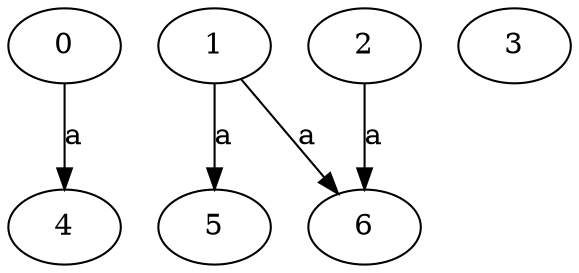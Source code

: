 strict digraph  {
4;
5;
0;
1;
2;
6;
3;
0 -> 4  [label=a];
1 -> 5  [label=a];
1 -> 6  [label=a];
2 -> 6  [label=a];
}
